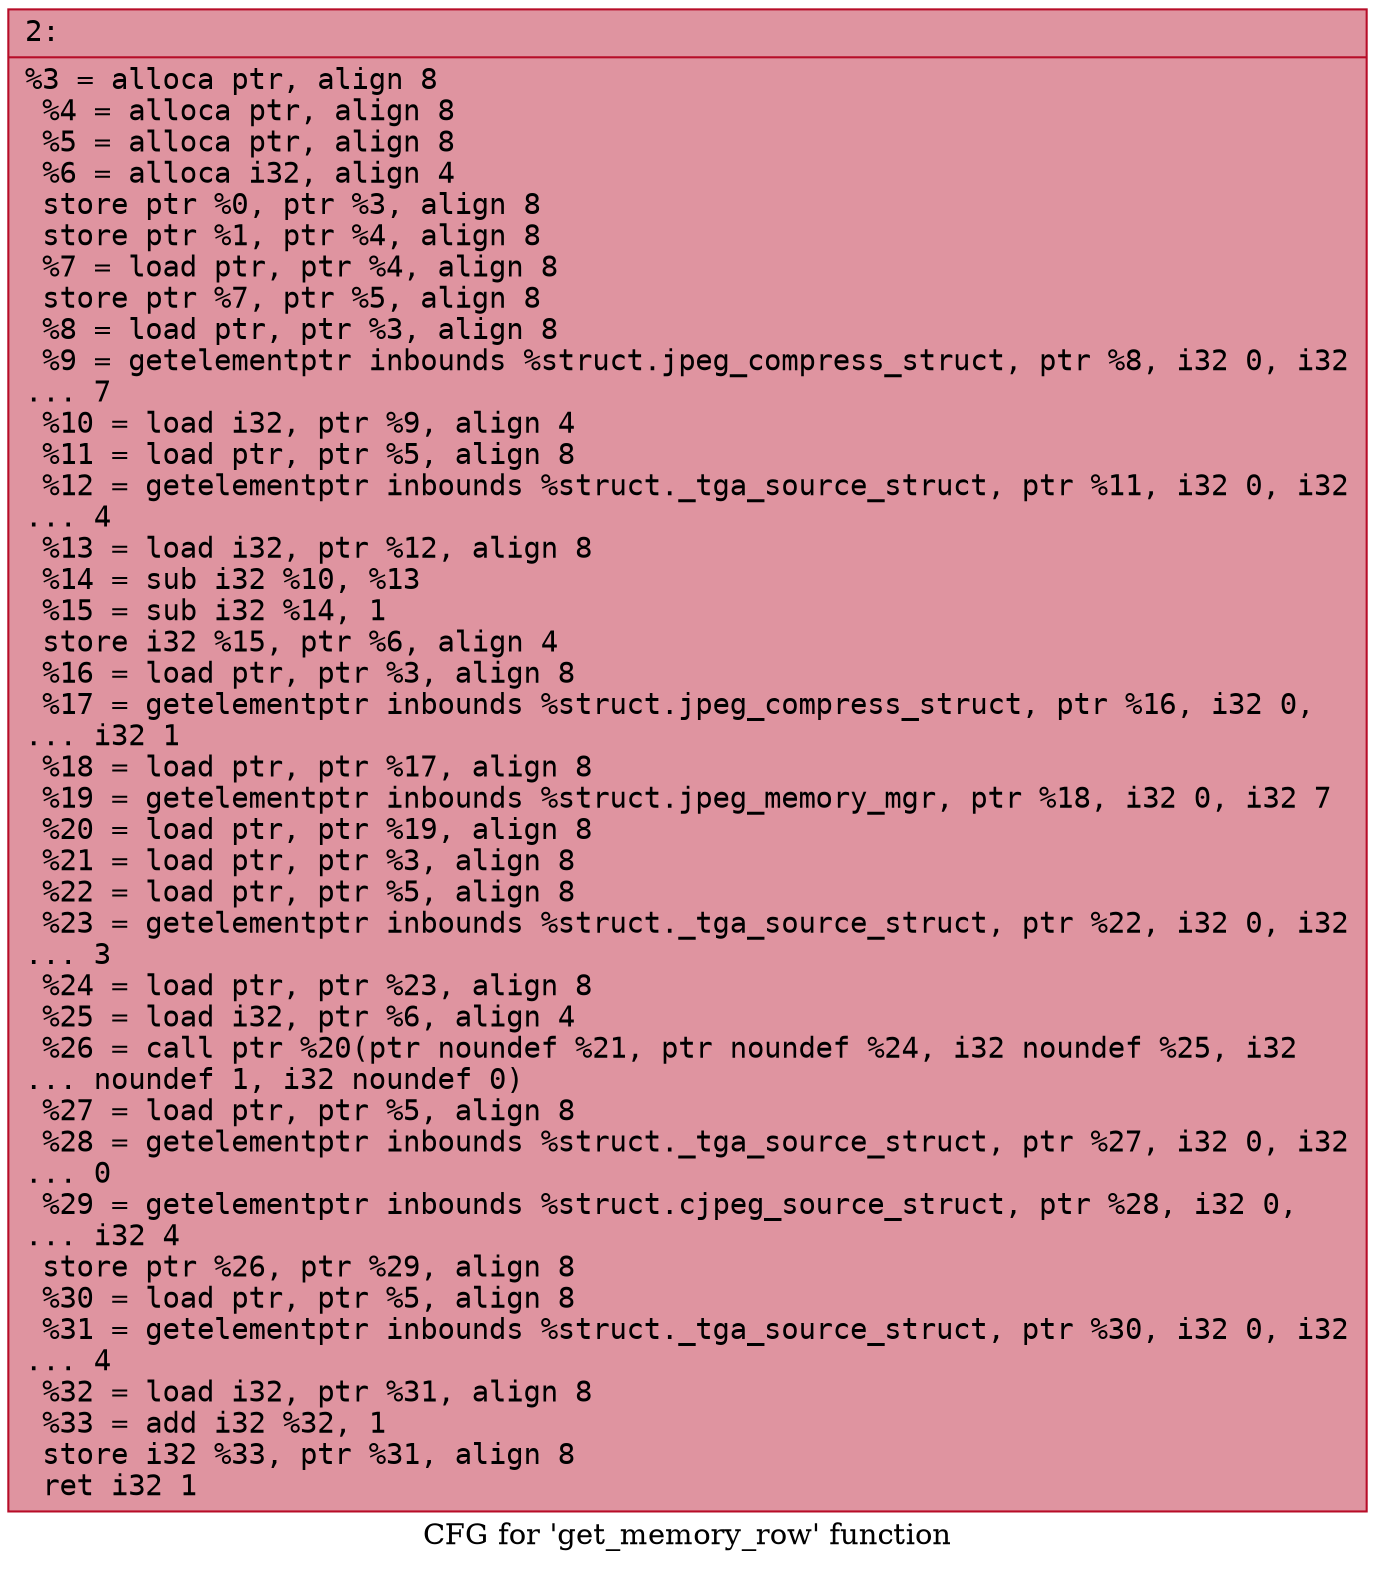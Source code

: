 digraph "CFG for 'get_memory_row' function" {
	label="CFG for 'get_memory_row' function";

	Node0x60000143c410 [shape=record,color="#b70d28ff", style=filled, fillcolor="#b70d2870" fontname="Courier",label="{2:\l|  %3 = alloca ptr, align 8\l  %4 = alloca ptr, align 8\l  %5 = alloca ptr, align 8\l  %6 = alloca i32, align 4\l  store ptr %0, ptr %3, align 8\l  store ptr %1, ptr %4, align 8\l  %7 = load ptr, ptr %4, align 8\l  store ptr %7, ptr %5, align 8\l  %8 = load ptr, ptr %3, align 8\l  %9 = getelementptr inbounds %struct.jpeg_compress_struct, ptr %8, i32 0, i32\l... 7\l  %10 = load i32, ptr %9, align 4\l  %11 = load ptr, ptr %5, align 8\l  %12 = getelementptr inbounds %struct._tga_source_struct, ptr %11, i32 0, i32\l... 4\l  %13 = load i32, ptr %12, align 8\l  %14 = sub i32 %10, %13\l  %15 = sub i32 %14, 1\l  store i32 %15, ptr %6, align 4\l  %16 = load ptr, ptr %3, align 8\l  %17 = getelementptr inbounds %struct.jpeg_compress_struct, ptr %16, i32 0,\l... i32 1\l  %18 = load ptr, ptr %17, align 8\l  %19 = getelementptr inbounds %struct.jpeg_memory_mgr, ptr %18, i32 0, i32 7\l  %20 = load ptr, ptr %19, align 8\l  %21 = load ptr, ptr %3, align 8\l  %22 = load ptr, ptr %5, align 8\l  %23 = getelementptr inbounds %struct._tga_source_struct, ptr %22, i32 0, i32\l... 3\l  %24 = load ptr, ptr %23, align 8\l  %25 = load i32, ptr %6, align 4\l  %26 = call ptr %20(ptr noundef %21, ptr noundef %24, i32 noundef %25, i32\l... noundef 1, i32 noundef 0)\l  %27 = load ptr, ptr %5, align 8\l  %28 = getelementptr inbounds %struct._tga_source_struct, ptr %27, i32 0, i32\l... 0\l  %29 = getelementptr inbounds %struct.cjpeg_source_struct, ptr %28, i32 0,\l... i32 4\l  store ptr %26, ptr %29, align 8\l  %30 = load ptr, ptr %5, align 8\l  %31 = getelementptr inbounds %struct._tga_source_struct, ptr %30, i32 0, i32\l... 4\l  %32 = load i32, ptr %31, align 8\l  %33 = add i32 %32, 1\l  store i32 %33, ptr %31, align 8\l  ret i32 1\l}"];
}
